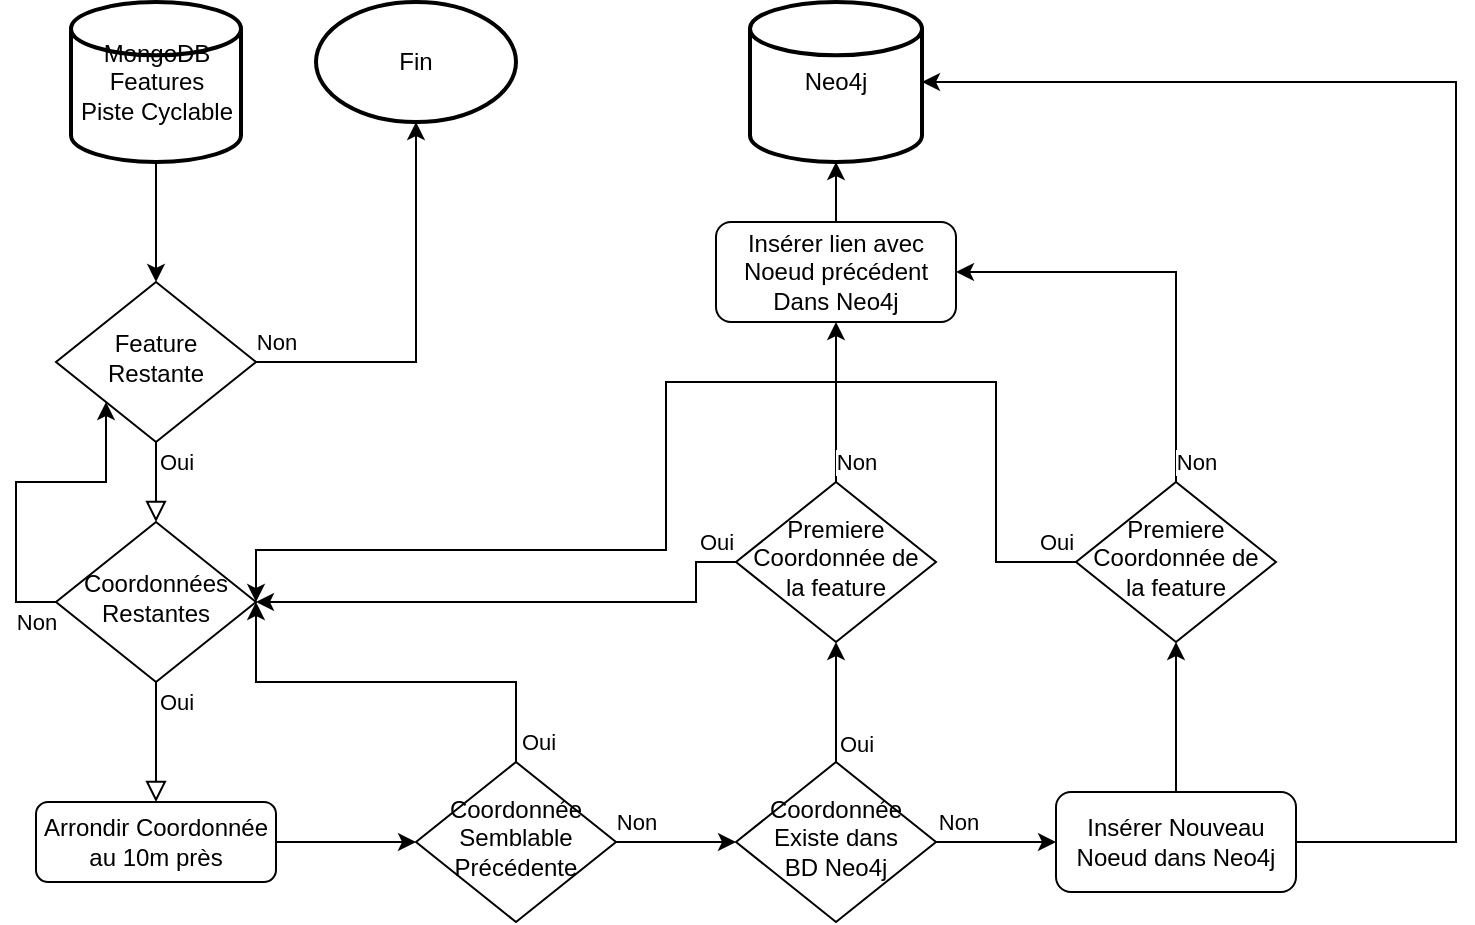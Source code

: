 <mxfile version="22.0.8" type="github">
  <diagram id="C5RBs43oDa-KdzZeNtuy" name="Page-1">
    <mxGraphModel dx="1434" dy="782" grid="1" gridSize="10" guides="1" tooltips="1" connect="1" arrows="1" fold="1" page="1" pageScale="1" pageWidth="827" pageHeight="1169" math="0" shadow="0">
      <root>
        <mxCell id="WIyWlLk6GJQsqaUBKTNV-0" />
        <mxCell id="WIyWlLk6GJQsqaUBKTNV-1" parent="WIyWlLk6GJQsqaUBKTNV-0" />
        <mxCell id="WIyWlLk6GJQsqaUBKTNV-4" value="" style="rounded=0;html=1;jettySize=auto;orthogonalLoop=1;fontSize=11;endArrow=block;endFill=0;endSize=8;strokeWidth=1;shadow=0;labelBackgroundColor=none;edgeStyle=orthogonalEdgeStyle;" parent="WIyWlLk6GJQsqaUBKTNV-1" source="WIyWlLk6GJQsqaUBKTNV-6" target="WIyWlLk6GJQsqaUBKTNV-10" edge="1">
          <mxGeometry y="20" relative="1" as="geometry">
            <mxPoint as="offset" />
          </mxGeometry>
        </mxCell>
        <mxCell id="YvKBgwHEcTg-mTc96LoB-8" value="Oui" style="edgeLabel;html=1;align=center;verticalAlign=middle;resizable=0;points=[];" vertex="1" connectable="0" parent="WIyWlLk6GJQsqaUBKTNV-4">
          <mxGeometry relative="1" as="geometry">
            <mxPoint x="10" y="-10" as="offset" />
          </mxGeometry>
        </mxCell>
        <mxCell id="WIyWlLk6GJQsqaUBKTNV-6" value="Feature&lt;br&gt;Restante" style="rhombus;whiteSpace=wrap;html=1;shadow=0;fontFamily=Helvetica;fontSize=12;align=center;strokeWidth=1;spacing=6;spacingTop=-4;" parent="WIyWlLk6GJQsqaUBKTNV-1" vertex="1">
          <mxGeometry x="50" y="170" width="100" height="80" as="geometry" />
        </mxCell>
        <mxCell id="WIyWlLk6GJQsqaUBKTNV-8" value="" style="rounded=0;html=1;jettySize=auto;orthogonalLoop=1;fontSize=11;endArrow=block;endFill=0;endSize=8;strokeWidth=1;shadow=0;labelBackgroundColor=none;edgeStyle=orthogonalEdgeStyle;" parent="WIyWlLk6GJQsqaUBKTNV-1" source="WIyWlLk6GJQsqaUBKTNV-10" target="WIyWlLk6GJQsqaUBKTNV-11" edge="1">
          <mxGeometry x="0.333" y="20" relative="1" as="geometry">
            <mxPoint as="offset" />
          </mxGeometry>
        </mxCell>
        <mxCell id="YvKBgwHEcTg-mTc96LoB-7" value="Oui" style="edgeLabel;html=1;align=center;verticalAlign=middle;resizable=0;points=[];" vertex="1" connectable="0" parent="WIyWlLk6GJQsqaUBKTNV-8">
          <mxGeometry x="-0.133" y="1" relative="1" as="geometry">
            <mxPoint x="9" y="-16" as="offset" />
          </mxGeometry>
        </mxCell>
        <mxCell id="WIyWlLk6GJQsqaUBKTNV-10" value="Coordonnées&lt;br&gt;Restantes" style="rhombus;whiteSpace=wrap;html=1;shadow=0;fontFamily=Helvetica;fontSize=12;align=center;strokeWidth=1;spacing=6;spacingTop=-4;" parent="WIyWlLk6GJQsqaUBKTNV-1" vertex="1">
          <mxGeometry x="50" y="290" width="100" height="80" as="geometry" />
        </mxCell>
        <mxCell id="YvKBgwHEcTg-mTc96LoB-11" style="edgeStyle=orthogonalEdgeStyle;rounded=0;orthogonalLoop=1;jettySize=auto;html=1;entryX=0;entryY=0.5;entryDx=0;entryDy=0;" edge="1" parent="WIyWlLk6GJQsqaUBKTNV-1" source="WIyWlLk6GJQsqaUBKTNV-11" target="YvKBgwHEcTg-mTc96LoB-10">
          <mxGeometry relative="1" as="geometry" />
        </mxCell>
        <mxCell id="WIyWlLk6GJQsqaUBKTNV-11" value="Arrondir Coordonnée au 10m près" style="rounded=1;whiteSpace=wrap;html=1;fontSize=12;glass=0;strokeWidth=1;shadow=0;" parent="WIyWlLk6GJQsqaUBKTNV-1" vertex="1">
          <mxGeometry x="40" y="430" width="120" height="40" as="geometry" />
        </mxCell>
        <mxCell id="YvKBgwHEcTg-mTc96LoB-1" style="edgeStyle=orthogonalEdgeStyle;rounded=0;orthogonalLoop=1;jettySize=auto;html=1;entryX=0.5;entryY=0;entryDx=0;entryDy=0;" edge="1" parent="WIyWlLk6GJQsqaUBKTNV-1" source="YvKBgwHEcTg-mTc96LoB-0" target="WIyWlLk6GJQsqaUBKTNV-6">
          <mxGeometry relative="1" as="geometry" />
        </mxCell>
        <mxCell id="YvKBgwHEcTg-mTc96LoB-0" value="MongoDB&lt;br&gt;Features&lt;br&gt;Piste Cyclable" style="strokeWidth=2;html=1;shape=mxgraph.flowchart.database;whiteSpace=wrap;" vertex="1" parent="WIyWlLk6GJQsqaUBKTNV-1">
          <mxGeometry x="57.5" y="30" width="85" height="80" as="geometry" />
        </mxCell>
        <mxCell id="YvKBgwHEcTg-mTc96LoB-2" value="Fin" style="strokeWidth=2;html=1;shape=mxgraph.flowchart.start_1;whiteSpace=wrap;" vertex="1" parent="WIyWlLk6GJQsqaUBKTNV-1">
          <mxGeometry x="180" y="30" width="100" height="60" as="geometry" />
        </mxCell>
        <mxCell id="YvKBgwHEcTg-mTc96LoB-3" style="edgeStyle=orthogonalEdgeStyle;rounded=0;orthogonalLoop=1;jettySize=auto;html=1;entryX=0.5;entryY=1;entryDx=0;entryDy=0;entryPerimeter=0;" edge="1" parent="WIyWlLk6GJQsqaUBKTNV-1" source="WIyWlLk6GJQsqaUBKTNV-6" target="YvKBgwHEcTg-mTc96LoB-2">
          <mxGeometry relative="1" as="geometry" />
        </mxCell>
        <mxCell id="YvKBgwHEcTg-mTc96LoB-4" value="Non" style="edgeLabel;html=1;align=center;verticalAlign=middle;resizable=0;points=[];" vertex="1" connectable="0" parent="YvKBgwHEcTg-mTc96LoB-3">
          <mxGeometry x="-0.16" y="-2" relative="1" as="geometry">
            <mxPoint x="-72" y="-6" as="offset" />
          </mxGeometry>
        </mxCell>
        <mxCell id="YvKBgwHEcTg-mTc96LoB-13" style="edgeStyle=orthogonalEdgeStyle;rounded=0;orthogonalLoop=1;jettySize=auto;html=1;exitX=0.5;exitY=0;exitDx=0;exitDy=0;entryX=1;entryY=0.5;entryDx=0;entryDy=0;" edge="1" parent="WIyWlLk6GJQsqaUBKTNV-1" source="YvKBgwHEcTg-mTc96LoB-10" target="WIyWlLk6GJQsqaUBKTNV-10">
          <mxGeometry relative="1" as="geometry">
            <Array as="points">
              <mxPoint x="280" y="370" />
              <mxPoint x="150" y="370" />
            </Array>
          </mxGeometry>
        </mxCell>
        <mxCell id="YvKBgwHEcTg-mTc96LoB-14" value="Oui" style="edgeLabel;html=1;align=center;verticalAlign=middle;resizable=0;points=[];" vertex="1" connectable="0" parent="YvKBgwHEcTg-mTc96LoB-13">
          <mxGeometry x="-0.079" y="-2" relative="1" as="geometry">
            <mxPoint x="67" y="32" as="offset" />
          </mxGeometry>
        </mxCell>
        <mxCell id="YvKBgwHEcTg-mTc96LoB-17" style="edgeStyle=orthogonalEdgeStyle;rounded=0;orthogonalLoop=1;jettySize=auto;html=1;entryX=0;entryY=0.5;entryDx=0;entryDy=0;" edge="1" parent="WIyWlLk6GJQsqaUBKTNV-1" source="YvKBgwHEcTg-mTc96LoB-10" target="YvKBgwHEcTg-mTc96LoB-16">
          <mxGeometry relative="1" as="geometry" />
        </mxCell>
        <mxCell id="YvKBgwHEcTg-mTc96LoB-18" value="Non" style="edgeLabel;html=1;align=center;verticalAlign=middle;resizable=0;points=[];" vertex="1" connectable="0" parent="YvKBgwHEcTg-mTc96LoB-17">
          <mxGeometry x="-0.133" relative="1" as="geometry">
            <mxPoint x="-16" y="-10" as="offset" />
          </mxGeometry>
        </mxCell>
        <mxCell id="YvKBgwHEcTg-mTc96LoB-10" value="Coordonnée&lt;br&gt;Semblable&lt;br&gt;Précédente" style="rhombus;whiteSpace=wrap;html=1;shadow=0;fontFamily=Helvetica;fontSize=12;align=center;strokeWidth=1;spacing=6;spacingTop=-4;" vertex="1" parent="WIyWlLk6GJQsqaUBKTNV-1">
          <mxGeometry x="230" y="410" width="100" height="80" as="geometry" />
        </mxCell>
        <mxCell id="YvKBgwHEcTg-mTc96LoB-20" style="edgeStyle=orthogonalEdgeStyle;rounded=0;orthogonalLoop=1;jettySize=auto;html=1;entryX=0.5;entryY=1;entryDx=0;entryDy=0;" edge="1" parent="WIyWlLk6GJQsqaUBKTNV-1" source="YvKBgwHEcTg-mTc96LoB-16" target="YvKBgwHEcTg-mTc96LoB-19">
          <mxGeometry relative="1" as="geometry" />
        </mxCell>
        <mxCell id="YvKBgwHEcTg-mTc96LoB-26" value="Oui" style="edgeLabel;html=1;align=center;verticalAlign=middle;resizable=0;points=[];" vertex="1" connectable="0" parent="YvKBgwHEcTg-mTc96LoB-20">
          <mxGeometry x="-0.35" y="2" relative="1" as="geometry">
            <mxPoint x="12" y="10" as="offset" />
          </mxGeometry>
        </mxCell>
        <mxCell id="YvKBgwHEcTg-mTc96LoB-33" style="edgeStyle=orthogonalEdgeStyle;rounded=0;orthogonalLoop=1;jettySize=auto;html=1;entryX=0;entryY=0.5;entryDx=0;entryDy=0;" edge="1" parent="WIyWlLk6GJQsqaUBKTNV-1" source="YvKBgwHEcTg-mTc96LoB-16">
          <mxGeometry relative="1" as="geometry">
            <mxPoint x="550" y="450" as="targetPoint" />
          </mxGeometry>
        </mxCell>
        <mxCell id="YvKBgwHEcTg-mTc96LoB-34" value="Non" style="edgeLabel;html=1;align=center;verticalAlign=middle;resizable=0;points=[];" vertex="1" connectable="0" parent="YvKBgwHEcTg-mTc96LoB-33">
          <mxGeometry x="-0.033" y="1" relative="1" as="geometry">
            <mxPoint x="-19" y="-9" as="offset" />
          </mxGeometry>
        </mxCell>
        <mxCell id="YvKBgwHEcTg-mTc96LoB-16" value="Coordonnée&lt;br&gt;Existe dans&lt;br&gt;BD Neo4j" style="rhombus;whiteSpace=wrap;html=1;shadow=0;fontFamily=Helvetica;fontSize=12;align=center;strokeWidth=1;spacing=6;spacingTop=-4;" vertex="1" parent="WIyWlLk6GJQsqaUBKTNV-1">
          <mxGeometry x="390" y="410" width="100" height="80" as="geometry" />
        </mxCell>
        <mxCell id="YvKBgwHEcTg-mTc96LoB-28" style="edgeStyle=orthogonalEdgeStyle;rounded=0;orthogonalLoop=1;jettySize=auto;html=1;entryX=0.5;entryY=1;entryDx=0;entryDy=0;" edge="1" parent="WIyWlLk6GJQsqaUBKTNV-1" source="YvKBgwHEcTg-mTc96LoB-19" target="YvKBgwHEcTg-mTc96LoB-27">
          <mxGeometry relative="1" as="geometry" />
        </mxCell>
        <mxCell id="YvKBgwHEcTg-mTc96LoB-50" value="Non" style="edgeLabel;html=1;align=center;verticalAlign=middle;resizable=0;points=[];" vertex="1" connectable="0" parent="YvKBgwHEcTg-mTc96LoB-28">
          <mxGeometry x="-0.3" y="2" relative="1" as="geometry">
            <mxPoint x="12" y="18" as="offset" />
          </mxGeometry>
        </mxCell>
        <mxCell id="YvKBgwHEcTg-mTc96LoB-19" value="Premiere Coordonnée de&lt;br&gt;la feature" style="rhombus;whiteSpace=wrap;html=1;shadow=0;fontFamily=Helvetica;fontSize=12;align=center;strokeWidth=1;spacing=6;spacingTop=-4;" vertex="1" parent="WIyWlLk6GJQsqaUBKTNV-1">
          <mxGeometry x="390" y="270" width="100" height="80" as="geometry" />
        </mxCell>
        <mxCell id="YvKBgwHEcTg-mTc96LoB-21" style="edgeStyle=orthogonalEdgeStyle;rounded=0;orthogonalLoop=1;jettySize=auto;html=1;entryX=1;entryY=0.5;entryDx=0;entryDy=0;exitX=0;exitY=0.5;exitDx=0;exitDy=0;" edge="1" parent="WIyWlLk6GJQsqaUBKTNV-1" source="YvKBgwHEcTg-mTc96LoB-19" target="WIyWlLk6GJQsqaUBKTNV-10">
          <mxGeometry relative="1" as="geometry">
            <Array as="points">
              <mxPoint x="370" y="310" />
              <mxPoint x="370" y="330" />
            </Array>
          </mxGeometry>
        </mxCell>
        <mxCell id="YvKBgwHEcTg-mTc96LoB-22" value="Oui" style="edgeLabel;html=1;align=center;verticalAlign=middle;resizable=0;points=[];" vertex="1" connectable="0" parent="YvKBgwHEcTg-mTc96LoB-21">
          <mxGeometry x="-0.544" relative="1" as="geometry">
            <mxPoint x="29" y="-30" as="offset" />
          </mxGeometry>
        </mxCell>
        <mxCell id="YvKBgwHEcTg-mTc96LoB-24" style="edgeStyle=orthogonalEdgeStyle;rounded=0;orthogonalLoop=1;jettySize=auto;html=1;exitX=0;exitY=0.5;exitDx=0;exitDy=0;entryX=0;entryY=1;entryDx=0;entryDy=0;" edge="1" parent="WIyWlLk6GJQsqaUBKTNV-1" source="WIyWlLk6GJQsqaUBKTNV-10" target="WIyWlLk6GJQsqaUBKTNV-6">
          <mxGeometry relative="1" as="geometry" />
        </mxCell>
        <mxCell id="YvKBgwHEcTg-mTc96LoB-25" value="Non" style="edgeLabel;html=1;align=center;verticalAlign=middle;resizable=0;points=[];" vertex="1" connectable="0" parent="YvKBgwHEcTg-mTc96LoB-24">
          <mxGeometry x="-0.412" relative="1" as="geometry">
            <mxPoint x="10" y="38" as="offset" />
          </mxGeometry>
        </mxCell>
        <mxCell id="YvKBgwHEcTg-mTc96LoB-27" value="Insérer lien avec&lt;br&gt;Noeud précédent&lt;br&gt;Dans Neo4j" style="rounded=1;whiteSpace=wrap;html=1;fontSize=12;glass=0;strokeWidth=1;shadow=0;" vertex="1" parent="WIyWlLk6GJQsqaUBKTNV-1">
          <mxGeometry x="380" y="140" width="120" height="50" as="geometry" />
        </mxCell>
        <mxCell id="YvKBgwHEcTg-mTc96LoB-30" value="Neo4j" style="strokeWidth=2;html=1;shape=mxgraph.flowchart.database;whiteSpace=wrap;" vertex="1" parent="WIyWlLk6GJQsqaUBKTNV-1">
          <mxGeometry x="397" y="30" width="86" height="80" as="geometry" />
        </mxCell>
        <mxCell id="YvKBgwHEcTg-mTc96LoB-31" style="edgeStyle=orthogonalEdgeStyle;rounded=0;orthogonalLoop=1;jettySize=auto;html=1;entryX=0.5;entryY=1;entryDx=0;entryDy=0;entryPerimeter=0;" edge="1" parent="WIyWlLk6GJQsqaUBKTNV-1" source="YvKBgwHEcTg-mTc96LoB-27" target="YvKBgwHEcTg-mTc96LoB-30">
          <mxGeometry relative="1" as="geometry" />
        </mxCell>
        <mxCell id="YvKBgwHEcTg-mTc96LoB-47" style="edgeStyle=orthogonalEdgeStyle;rounded=0;orthogonalLoop=1;jettySize=auto;html=1;entryX=1;entryY=0.5;entryDx=0;entryDy=0;exitX=0.5;exitY=0;exitDx=0;exitDy=0;" edge="1" parent="WIyWlLk6GJQsqaUBKTNV-1" source="YvKBgwHEcTg-mTc96LoB-35" target="YvKBgwHEcTg-mTc96LoB-27">
          <mxGeometry relative="1" as="geometry" />
        </mxCell>
        <mxCell id="YvKBgwHEcTg-mTc96LoB-49" value="Non" style="edgeLabel;html=1;align=center;verticalAlign=middle;resizable=0;points=[];" vertex="1" connectable="0" parent="YvKBgwHEcTg-mTc96LoB-47">
          <mxGeometry x="0.631" y="2" relative="1" as="geometry">
            <mxPoint x="80" y="93" as="offset" />
          </mxGeometry>
        </mxCell>
        <mxCell id="YvKBgwHEcTg-mTc96LoB-35" value="Premiere Coordonnée de&lt;br&gt;la feature" style="rhombus;whiteSpace=wrap;html=1;shadow=0;fontFamily=Helvetica;fontSize=12;align=center;strokeWidth=1;spacing=6;spacingTop=-4;" vertex="1" parent="WIyWlLk6GJQsqaUBKTNV-1">
          <mxGeometry x="560" y="270" width="100" height="80" as="geometry" />
        </mxCell>
        <mxCell id="YvKBgwHEcTg-mTc96LoB-46" style="edgeStyle=orthogonalEdgeStyle;rounded=0;orthogonalLoop=1;jettySize=auto;html=1;entryX=0.5;entryY=1;entryDx=0;entryDy=0;" edge="1" parent="WIyWlLk6GJQsqaUBKTNV-1" source="YvKBgwHEcTg-mTc96LoB-37" target="YvKBgwHEcTg-mTc96LoB-35">
          <mxGeometry relative="1" as="geometry" />
        </mxCell>
        <mxCell id="YvKBgwHEcTg-mTc96LoB-37" value="Insérer Nouveau Noeud dans Neo4j" style="rounded=1;whiteSpace=wrap;html=1;fontSize=12;glass=0;strokeWidth=1;shadow=0;" vertex="1" parent="WIyWlLk6GJQsqaUBKTNV-1">
          <mxGeometry x="550" y="425" width="120" height="50" as="geometry" />
        </mxCell>
        <mxCell id="YvKBgwHEcTg-mTc96LoB-44" style="edgeStyle=orthogonalEdgeStyle;rounded=0;orthogonalLoop=1;jettySize=auto;html=1;entryX=1;entryY=0.5;entryDx=0;entryDy=0;entryPerimeter=0;exitX=1;exitY=0.5;exitDx=0;exitDy=0;" edge="1" parent="WIyWlLk6GJQsqaUBKTNV-1" source="YvKBgwHEcTg-mTc96LoB-37" target="YvKBgwHEcTg-mTc96LoB-30">
          <mxGeometry relative="1" as="geometry">
            <mxPoint x="750" y="180" as="sourcePoint" />
            <Array as="points">
              <mxPoint x="750" y="450" />
              <mxPoint x="750" y="70" />
            </Array>
          </mxGeometry>
        </mxCell>
        <mxCell id="YvKBgwHEcTg-mTc96LoB-48" style="edgeStyle=orthogonalEdgeStyle;rounded=0;orthogonalLoop=1;jettySize=auto;html=1;entryX=1;entryY=0.5;entryDx=0;entryDy=0;exitX=0;exitY=0.5;exitDx=0;exitDy=0;" edge="1" parent="WIyWlLk6GJQsqaUBKTNV-1" source="YvKBgwHEcTg-mTc96LoB-35" target="WIyWlLk6GJQsqaUBKTNV-10">
          <mxGeometry relative="1" as="geometry">
            <Array as="points">
              <mxPoint x="520" y="310" />
              <mxPoint x="520" y="220" />
              <mxPoint x="355" y="220" />
              <mxPoint x="355" y="304" />
              <mxPoint x="150" y="304" />
            </Array>
          </mxGeometry>
        </mxCell>
        <mxCell id="YvKBgwHEcTg-mTc96LoB-51" value="Oui" style="edgeLabel;html=1;align=center;verticalAlign=middle;resizable=0;points=[];" vertex="1" connectable="0" parent="YvKBgwHEcTg-mTc96LoB-48">
          <mxGeometry x="-0.692" y="2" relative="1" as="geometry">
            <mxPoint x="32" y="44" as="offset" />
          </mxGeometry>
        </mxCell>
      </root>
    </mxGraphModel>
  </diagram>
</mxfile>
